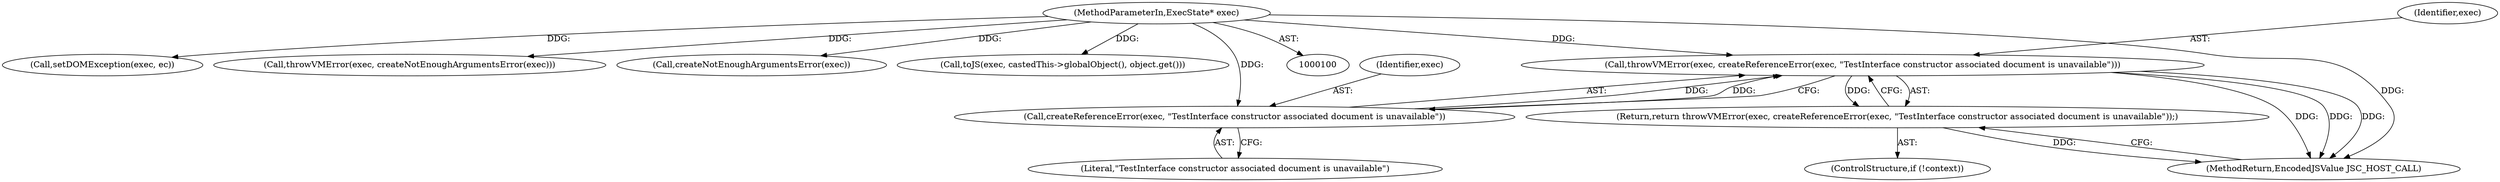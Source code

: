 digraph "0_Chrome_b944f670bb7a8a919daac497a4ea0536c954c201_16@pointer" {
"1000137" [label="(Call,throwVMError(exec, createReferenceError(exec, \"TestInterface constructor associated document is unavailable\")))"];
"1000139" [label="(Call,createReferenceError(exec, \"TestInterface constructor associated document is unavailable\"))"];
"1000101" [label="(MethodParameterIn,ExecState* exec)"];
"1000136" [label="(Return,return throwVMError(exec, createReferenceError(exec, \"TestInterface constructor associated document is unavailable\"));)"];
"1000153" [label="(Call,setDOMException(exec, ec))"];
"1000133" [label="(ControlStructure,if (!context))"];
"1000109" [label="(Call,throwVMError(exec, createNotEnoughArgumentsError(exec)))"];
"1000166" [label="(MethodReturn,EncodedJSValue JSC_HOST_CALL)"];
"1000137" [label="(Call,throwVMError(exec, createReferenceError(exec, \"TestInterface constructor associated document is unavailable\")))"];
"1000140" [label="(Identifier,exec)"];
"1000111" [label="(Call,createNotEnoughArgumentsError(exec))"];
"1000101" [label="(MethodParameterIn,ExecState* exec)"];
"1000139" [label="(Call,createReferenceError(exec, \"TestInterface constructor associated document is unavailable\"))"];
"1000162" [label="(Call,toJS(exec, castedThis->globalObject(), object.get()))"];
"1000141" [label="(Literal,\"TestInterface constructor associated document is unavailable\")"];
"1000138" [label="(Identifier,exec)"];
"1000136" [label="(Return,return throwVMError(exec, createReferenceError(exec, \"TestInterface constructor associated document is unavailable\"));)"];
"1000137" -> "1000136"  [label="AST: "];
"1000137" -> "1000139"  [label="CFG: "];
"1000138" -> "1000137"  [label="AST: "];
"1000139" -> "1000137"  [label="AST: "];
"1000136" -> "1000137"  [label="CFG: "];
"1000137" -> "1000166"  [label="DDG: "];
"1000137" -> "1000166"  [label="DDG: "];
"1000137" -> "1000166"  [label="DDG: "];
"1000137" -> "1000136"  [label="DDG: "];
"1000139" -> "1000137"  [label="DDG: "];
"1000139" -> "1000137"  [label="DDG: "];
"1000101" -> "1000137"  [label="DDG: "];
"1000139" -> "1000141"  [label="CFG: "];
"1000140" -> "1000139"  [label="AST: "];
"1000141" -> "1000139"  [label="AST: "];
"1000101" -> "1000139"  [label="DDG: "];
"1000101" -> "1000100"  [label="AST: "];
"1000101" -> "1000166"  [label="DDG: "];
"1000101" -> "1000109"  [label="DDG: "];
"1000101" -> "1000111"  [label="DDG: "];
"1000101" -> "1000153"  [label="DDG: "];
"1000101" -> "1000162"  [label="DDG: "];
"1000136" -> "1000133"  [label="AST: "];
"1000166" -> "1000136"  [label="CFG: "];
"1000136" -> "1000166"  [label="DDG: "];
}
